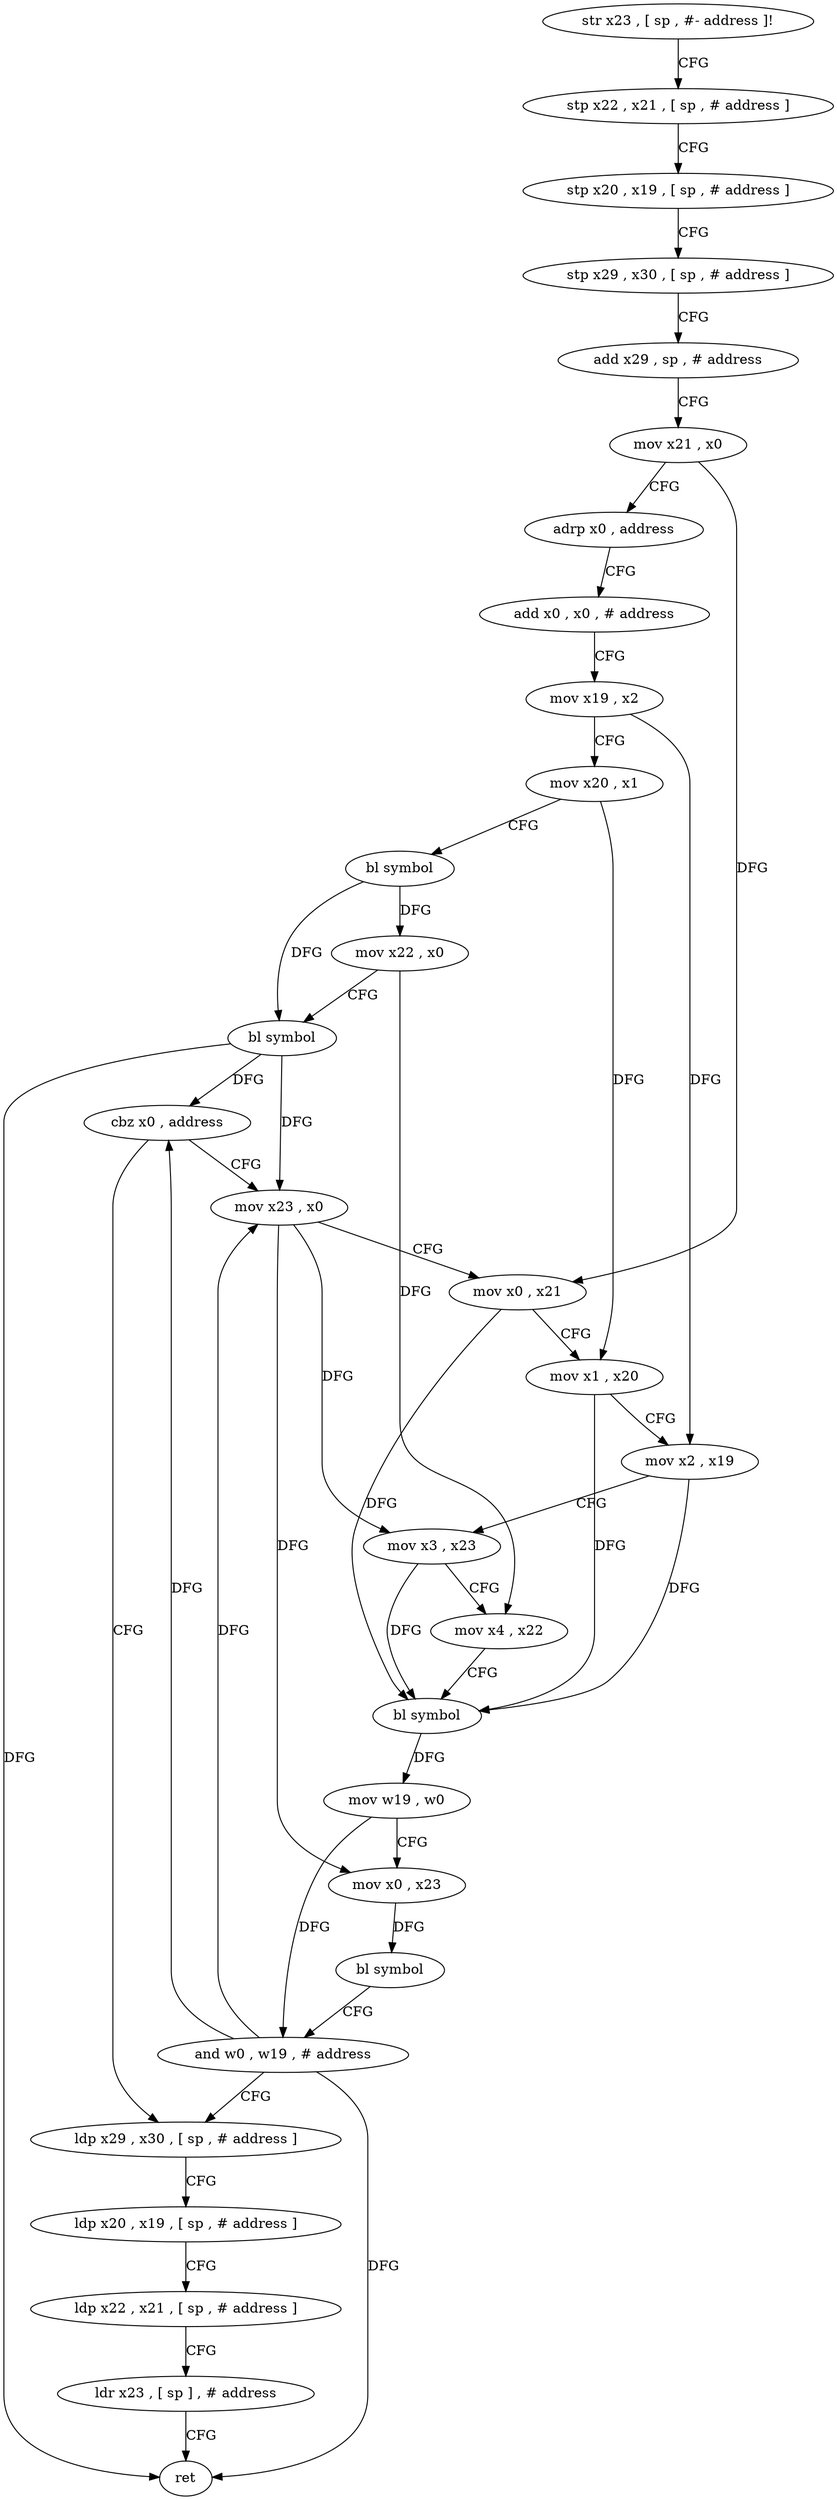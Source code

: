 digraph "func" {
"4295852" [label = "str x23 , [ sp , #- address ]!" ]
"4295856" [label = "stp x22 , x21 , [ sp , # address ]" ]
"4295860" [label = "stp x20 , x19 , [ sp , # address ]" ]
"4295864" [label = "stp x29 , x30 , [ sp , # address ]" ]
"4295868" [label = "add x29 , sp , # address" ]
"4295872" [label = "mov x21 , x0" ]
"4295876" [label = "adrp x0 , address" ]
"4295880" [label = "add x0 , x0 , # address" ]
"4295884" [label = "mov x19 , x2" ]
"4295888" [label = "mov x20 , x1" ]
"4295892" [label = "bl symbol" ]
"4295896" [label = "mov x22 , x0" ]
"4295900" [label = "bl symbol" ]
"4295904" [label = "cbz x0 , address" ]
"4295952" [label = "ldp x29 , x30 , [ sp , # address ]" ]
"4295908" [label = "mov x23 , x0" ]
"4295956" [label = "ldp x20 , x19 , [ sp , # address ]" ]
"4295960" [label = "ldp x22 , x21 , [ sp , # address ]" ]
"4295964" [label = "ldr x23 , [ sp ] , # address" ]
"4295968" [label = "ret" ]
"4295912" [label = "mov x0 , x21" ]
"4295916" [label = "mov x1 , x20" ]
"4295920" [label = "mov x2 , x19" ]
"4295924" [label = "mov x3 , x23" ]
"4295928" [label = "mov x4 , x22" ]
"4295932" [label = "bl symbol" ]
"4295936" [label = "mov w19 , w0" ]
"4295940" [label = "mov x0 , x23" ]
"4295944" [label = "bl symbol" ]
"4295948" [label = "and w0 , w19 , # address" ]
"4295852" -> "4295856" [ label = "CFG" ]
"4295856" -> "4295860" [ label = "CFG" ]
"4295860" -> "4295864" [ label = "CFG" ]
"4295864" -> "4295868" [ label = "CFG" ]
"4295868" -> "4295872" [ label = "CFG" ]
"4295872" -> "4295876" [ label = "CFG" ]
"4295872" -> "4295912" [ label = "DFG" ]
"4295876" -> "4295880" [ label = "CFG" ]
"4295880" -> "4295884" [ label = "CFG" ]
"4295884" -> "4295888" [ label = "CFG" ]
"4295884" -> "4295920" [ label = "DFG" ]
"4295888" -> "4295892" [ label = "CFG" ]
"4295888" -> "4295916" [ label = "DFG" ]
"4295892" -> "4295896" [ label = "DFG" ]
"4295892" -> "4295900" [ label = "DFG" ]
"4295896" -> "4295900" [ label = "CFG" ]
"4295896" -> "4295928" [ label = "DFG" ]
"4295900" -> "4295904" [ label = "DFG" ]
"4295900" -> "4295968" [ label = "DFG" ]
"4295900" -> "4295908" [ label = "DFG" ]
"4295904" -> "4295952" [ label = "CFG" ]
"4295904" -> "4295908" [ label = "CFG" ]
"4295952" -> "4295956" [ label = "CFG" ]
"4295908" -> "4295912" [ label = "CFG" ]
"4295908" -> "4295924" [ label = "DFG" ]
"4295908" -> "4295940" [ label = "DFG" ]
"4295956" -> "4295960" [ label = "CFG" ]
"4295960" -> "4295964" [ label = "CFG" ]
"4295964" -> "4295968" [ label = "CFG" ]
"4295912" -> "4295916" [ label = "CFG" ]
"4295912" -> "4295932" [ label = "DFG" ]
"4295916" -> "4295920" [ label = "CFG" ]
"4295916" -> "4295932" [ label = "DFG" ]
"4295920" -> "4295924" [ label = "CFG" ]
"4295920" -> "4295932" [ label = "DFG" ]
"4295924" -> "4295928" [ label = "CFG" ]
"4295924" -> "4295932" [ label = "DFG" ]
"4295928" -> "4295932" [ label = "CFG" ]
"4295932" -> "4295936" [ label = "DFG" ]
"4295936" -> "4295940" [ label = "CFG" ]
"4295936" -> "4295948" [ label = "DFG" ]
"4295940" -> "4295944" [ label = "DFG" ]
"4295944" -> "4295948" [ label = "CFG" ]
"4295948" -> "4295952" [ label = "CFG" ]
"4295948" -> "4295904" [ label = "DFG" ]
"4295948" -> "4295908" [ label = "DFG" ]
"4295948" -> "4295968" [ label = "DFG" ]
}
